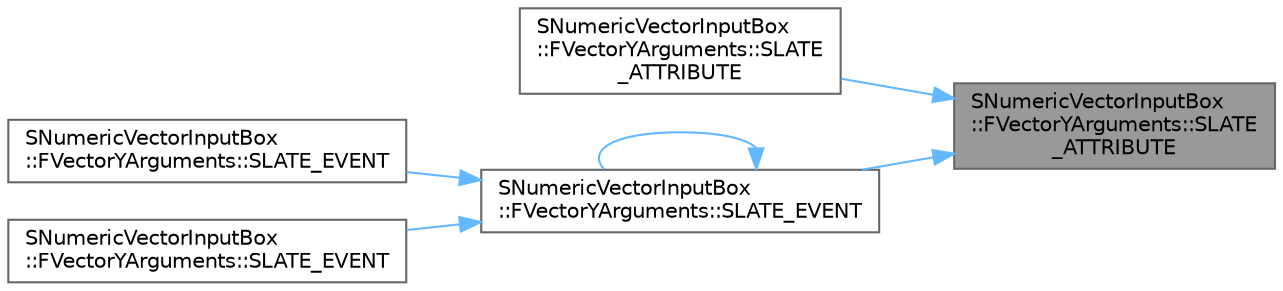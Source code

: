 digraph "SNumericVectorInputBox::FVectorYArguments::SLATE_ATTRIBUTE"
{
 // INTERACTIVE_SVG=YES
 // LATEX_PDF_SIZE
  bgcolor="transparent";
  edge [fontname=Helvetica,fontsize=10,labelfontname=Helvetica,labelfontsize=10];
  node [fontname=Helvetica,fontsize=10,shape=box,height=0.2,width=0.4];
  rankdir="RL";
  Node1 [id="Node000001",label="SNumericVectorInputBox\l::FVectorYArguments::SLATE\l_ATTRIBUTE",height=0.2,width=0.4,color="gray40", fillcolor="grey60", style="filled", fontcolor="black",tooltip="Y Component of the vector."];
  Node1 -> Node2 [id="edge1_Node000001_Node000002",dir="back",color="steelblue1",style="solid",tooltip=" "];
  Node2 [id="Node000002",label="SNumericVectorInputBox\l::FVectorYArguments::SLATE\l_ATTRIBUTE",height=0.2,width=0.4,color="grey40", fillcolor="white", style="filled",URL="$d9/d36/structSNumericVectorInputBox_1_1FVectorYArguments.html#ac6c884472bbfb181ea11910a4aad5a31",tooltip="The DisplayName of the Y component of the vector."];
  Node1 -> Node3 [id="edge2_Node000001_Node000003",dir="back",color="steelblue1",style="solid",tooltip=" "];
  Node3 [id="Node000003",label="SNumericVectorInputBox\l::FVectorYArguments::SLATE_EVENT",height=0.2,width=0.4,color="grey40", fillcolor="white", style="filled",URL="$d9/d36/structSNumericVectorInputBox_1_1FVectorYArguments.html#a72bb74424f2ca04e6e64a58036ddf3c4",tooltip="Called when the Y value of the vector is committed."];
  Node3 -> Node4 [id="edge3_Node000003_Node000004",dir="back",color="steelblue1",style="solid",tooltip=" "];
  Node4 [id="Node000004",label="SNumericVectorInputBox\l::FVectorYArguments::SLATE_EVENT",height=0.2,width=0.4,color="grey40", fillcolor="white", style="filled",URL="$d9/d36/structSNumericVectorInputBox_1_1FVectorYArguments.html#abeb9085b82f9c84445e0121287913567",tooltip="Called whenever the toggle Y changes state."];
  Node3 -> Node3 [id="edge4_Node000003_Node000003",dir="back",color="steelblue1",style="solid",tooltip=" "];
  Node3 -> Node5 [id="edge5_Node000003_Node000005",dir="back",color="steelblue1",style="solid",tooltip=" "];
  Node5 [id="Node000005",label="SNumericVectorInputBox\l::FVectorYArguments::SLATE_EVENT",height=0.2,width=0.4,color="grey40", fillcolor="white", style="filled",URL="$d9/d36/structSNumericVectorInputBox_1_1FVectorYArguments.html#a4042b44342c421185ff002edcac49a30",tooltip="Called when the y value of the vector slider began movement."];
}
